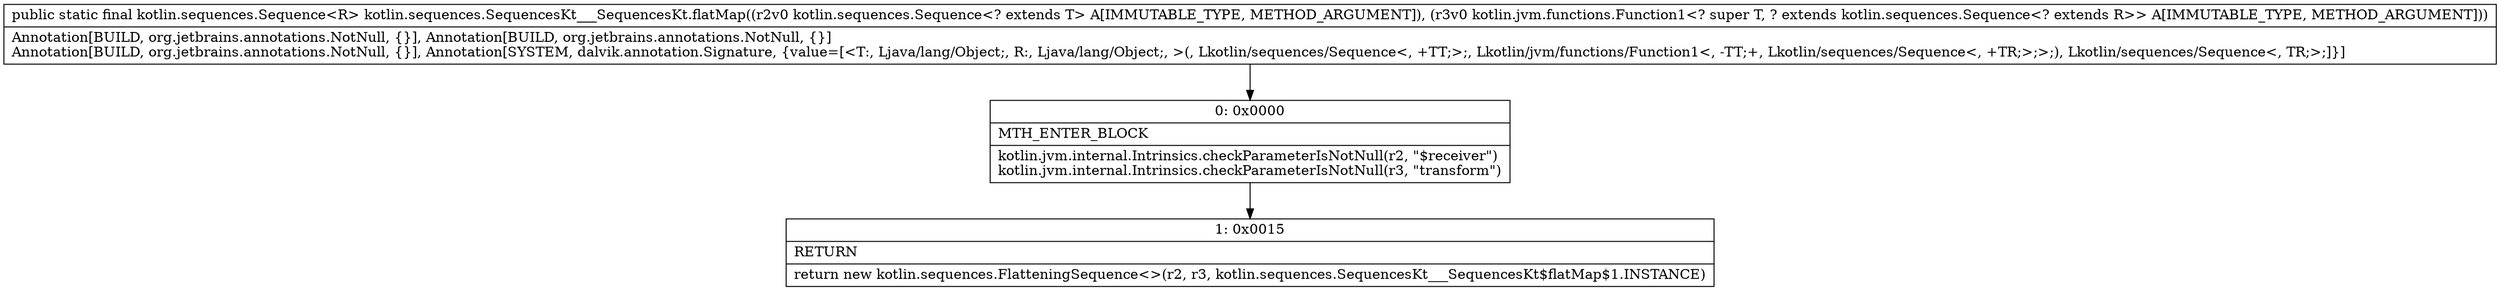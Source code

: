digraph "CFG forkotlin.sequences.SequencesKt___SequencesKt.flatMap(Lkotlin\/sequences\/Sequence;Lkotlin\/jvm\/functions\/Function1;)Lkotlin\/sequences\/Sequence;" {
Node_0 [shape=record,label="{0\:\ 0x0000|MTH_ENTER_BLOCK\l|kotlin.jvm.internal.Intrinsics.checkParameterIsNotNull(r2, \"$receiver\")\lkotlin.jvm.internal.Intrinsics.checkParameterIsNotNull(r3, \"transform\")\l}"];
Node_1 [shape=record,label="{1\:\ 0x0015|RETURN\l|return new kotlin.sequences.FlatteningSequence\<\>(r2, r3, kotlin.sequences.SequencesKt___SequencesKt$flatMap$1.INSTANCE)\l}"];
MethodNode[shape=record,label="{public static final kotlin.sequences.Sequence\<R\> kotlin.sequences.SequencesKt___SequencesKt.flatMap((r2v0 kotlin.sequences.Sequence\<? extends T\> A[IMMUTABLE_TYPE, METHOD_ARGUMENT]), (r3v0 kotlin.jvm.functions.Function1\<? super T, ? extends kotlin.sequences.Sequence\<? extends R\>\> A[IMMUTABLE_TYPE, METHOD_ARGUMENT]))  | Annotation[BUILD, org.jetbrains.annotations.NotNull, \{\}], Annotation[BUILD, org.jetbrains.annotations.NotNull, \{\}]\lAnnotation[BUILD, org.jetbrains.annotations.NotNull, \{\}], Annotation[SYSTEM, dalvik.annotation.Signature, \{value=[\<T:, Ljava\/lang\/Object;, R:, Ljava\/lang\/Object;, \>(, Lkotlin\/sequences\/Sequence\<, +TT;\>;, Lkotlin\/jvm\/functions\/Function1\<, \-TT;+, Lkotlin\/sequences\/Sequence\<, +TR;\>;\>;), Lkotlin\/sequences\/Sequence\<, TR;\>;]\}]\l}"];
MethodNode -> Node_0;
Node_0 -> Node_1;
}

